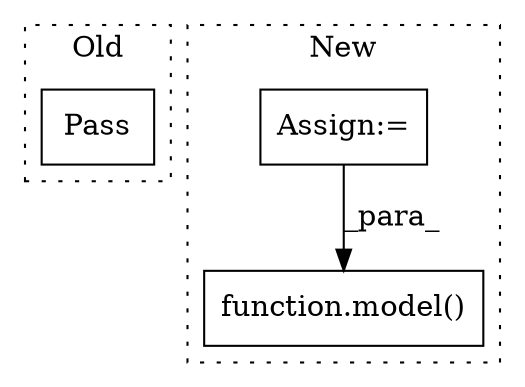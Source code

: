 digraph G {
subgraph cluster0 {
1 [label="Pass" a="62" s="3240" l="4" shape="box"];
label = "Old";
style="dotted";
}
subgraph cluster1 {
2 [label="function.model()" a="75" s="4998,5005" l="6,1" shape="box"];
3 [label="Assign:=" a="68" s="4962" l="3" shape="box"];
label = "New";
style="dotted";
}
3 -> 2 [label="_para_"];
}